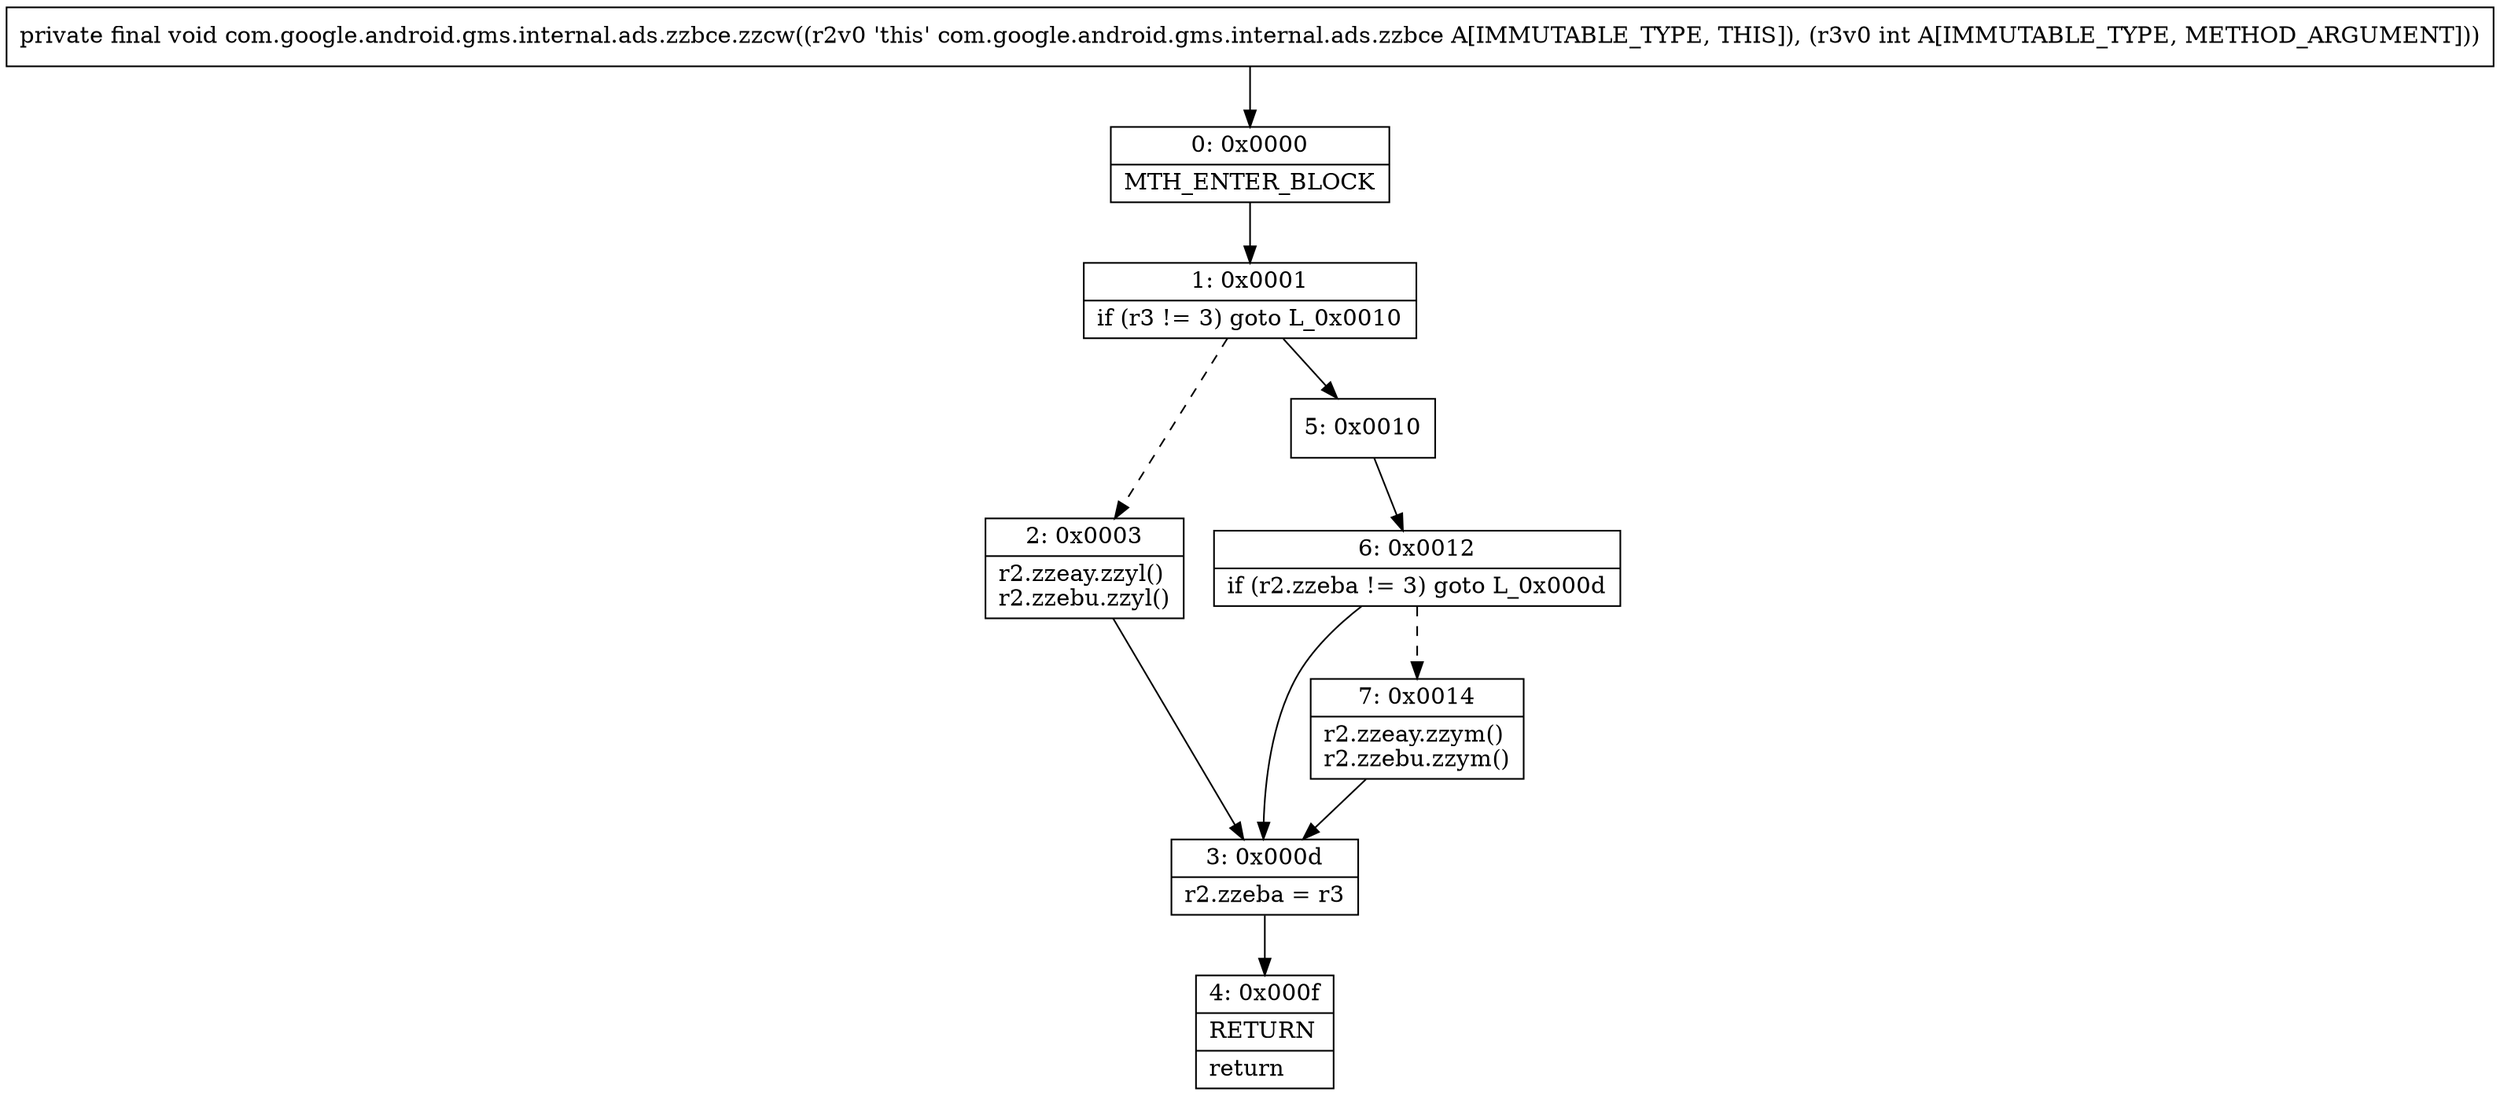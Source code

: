 digraph "CFG forcom.google.android.gms.internal.ads.zzbce.zzcw(I)V" {
Node_0 [shape=record,label="{0\:\ 0x0000|MTH_ENTER_BLOCK\l}"];
Node_1 [shape=record,label="{1\:\ 0x0001|if (r3 != 3) goto L_0x0010\l}"];
Node_2 [shape=record,label="{2\:\ 0x0003|r2.zzeay.zzyl()\lr2.zzebu.zzyl()\l}"];
Node_3 [shape=record,label="{3\:\ 0x000d|r2.zzeba = r3\l}"];
Node_4 [shape=record,label="{4\:\ 0x000f|RETURN\l|return\l}"];
Node_5 [shape=record,label="{5\:\ 0x0010}"];
Node_6 [shape=record,label="{6\:\ 0x0012|if (r2.zzeba != 3) goto L_0x000d\l}"];
Node_7 [shape=record,label="{7\:\ 0x0014|r2.zzeay.zzym()\lr2.zzebu.zzym()\l}"];
MethodNode[shape=record,label="{private final void com.google.android.gms.internal.ads.zzbce.zzcw((r2v0 'this' com.google.android.gms.internal.ads.zzbce A[IMMUTABLE_TYPE, THIS]), (r3v0 int A[IMMUTABLE_TYPE, METHOD_ARGUMENT])) }"];
MethodNode -> Node_0;
Node_0 -> Node_1;
Node_1 -> Node_2[style=dashed];
Node_1 -> Node_5;
Node_2 -> Node_3;
Node_3 -> Node_4;
Node_5 -> Node_6;
Node_6 -> Node_3;
Node_6 -> Node_7[style=dashed];
Node_7 -> Node_3;
}

